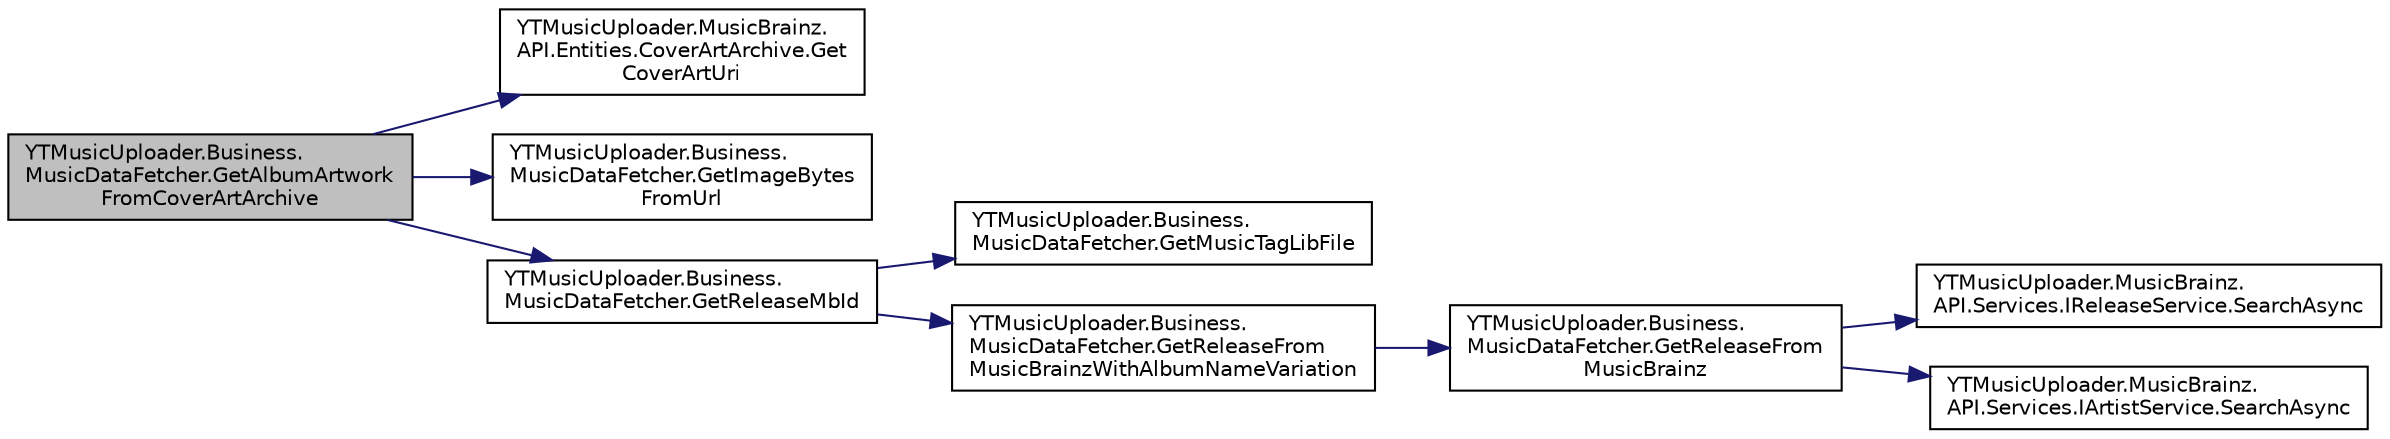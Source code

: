 digraph "YTMusicUploader.Business.MusicDataFetcher.GetAlbumArtworkFromCoverArtArchive"
{
 // LATEX_PDF_SIZE
  edge [fontname="Helvetica",fontsize="10",labelfontname="Helvetica",labelfontsize="10"];
  node [fontname="Helvetica",fontsize="10",shape=record];
  rankdir="LR";
  Node1 [label="YTMusicUploader.Business.\lMusicDataFetcher.GetAlbumArtwork\lFromCoverArtArchive",height=0.2,width=0.4,color="black", fillcolor="grey75", style="filled", fontcolor="black",tooltip="Makes a requst to ConvertArchive to try and retrive the album art cover image"];
  Node1 -> Node2 [color="midnightblue",fontsize="10",style="solid"];
  Node2 [label="YTMusicUploader.MusicBrainz.\lAPI.Entities.CoverArtArchive.Get\lCoverArtUri",height=0.2,width=0.4,color="black", fillcolor="white", style="filled",URL="$dc/ddd/class_y_t_music_uploader_1_1_music_brainz_1_1_a_p_i_1_1_entities_1_1_cover_art_archive.html#a6656cd935ebb111f71e5eea0cc9cf5fb",tooltip=" "];
  Node1 -> Node3 [color="midnightblue",fontsize="10",style="solid"];
  Node3 [label="YTMusicUploader.Business.\lMusicDataFetcher.GetImageBytes\lFromUrl",height=0.2,width=0.4,color="black", fillcolor="white", style="filled",URL="$dc/db7/class_y_t_music_uploader_1_1_business_1_1_music_data_fetcher.html#a9433e70a6a919cb93186739b92bb493e",tooltip="Peforms a HTTP web request and downloads an image"];
  Node1 -> Node4 [color="midnightblue",fontsize="10",style="solid"];
  Node4 [label="YTMusicUploader.Business.\lMusicDataFetcher.GetReleaseMbId",height=0.2,width=0.4,color="black", fillcolor="white", style="filled",URL="$dc/db7/class_y_t_music_uploader_1_1_business_1_1_music_data_fetcher.html#ad2e53a86a26a47a3418bb0916ae78245",tooltip="First looks at the file meta data for the release MBID, then makes a request to MusicBrainz if it's n..."];
  Node4 -> Node5 [color="midnightblue",fontsize="10",style="solid"];
  Node5 [label="YTMusicUploader.Business.\lMusicDataFetcher.GetMusicTagLibFile",height=0.2,width=0.4,color="black", fillcolor="white", style="filled",URL="$dc/db7/class_y_t_music_uploader_1_1_business_1_1_music_data_fetcher.html#a50e0a63ee984508b8677e836e27ca4cb",tooltip="Gets a TabLib (TabLib library object of music file meta data) file object of a given music music file"];
  Node4 -> Node6 [color="midnightblue",fontsize="10",style="solid"];
  Node6 [label="YTMusicUploader.Business.\lMusicDataFetcher.GetReleaseFrom\lMusicBrainzWithAlbumNameVariation",height=0.2,width=0.4,color="black", fillcolor="white", style="filled",URL="$dc/db7/class_y_t_music_uploader_1_1_business_1_1_music_data_fetcher.html#a950a4ab40983cdbc70821eaa9becb990",tooltip="Get the release (typically, the album data) from MusicBrainz via query using the artist,..."];
  Node6 -> Node7 [color="midnightblue",fontsize="10",style="solid"];
  Node7 [label="YTMusicUploader.Business.\lMusicDataFetcher.GetReleaseFrom\lMusicBrainz",height=0.2,width=0.4,color="black", fillcolor="white", style="filled",URL="$dc/db7/class_y_t_music_uploader_1_1_business_1_1_music_data_fetcher.html#ab9b74b81d70a6ddbddf6ef3f4ba76330",tooltip="Get the release (typically, the album data) from MusicBrainz via query using the artist,..."];
  Node7 -> Node8 [color="midnightblue",fontsize="10",style="solid"];
  Node8 [label="YTMusicUploader.MusicBrainz.\lAPI.Services.IReleaseService.SearchAsync",height=0.2,width=0.4,color="black", fillcolor="white", style="filled",URL="$d6/d6a/interface_y_t_music_uploader_1_1_music_brainz_1_1_a_p_i_1_1_services_1_1_i_release_service.html#a9bdd1d529806bee9e7240bd6b1911b57",tooltip="Search for a release in the MusicBrainz database, matching the given query."];
  Node7 -> Node9 [color="midnightblue",fontsize="10",style="solid"];
  Node9 [label="YTMusicUploader.MusicBrainz.\lAPI.Services.IArtistService.SearchAsync",height=0.2,width=0.4,color="black", fillcolor="white", style="filled",URL="$dd/d62/interface_y_t_music_uploader_1_1_music_brainz_1_1_a_p_i_1_1_services_1_1_i_artist_service.html#ac6a557bc948999cc191351e634be1d20",tooltip="Search for an artist in the MusicBrainz database, matching the given query."];
}
